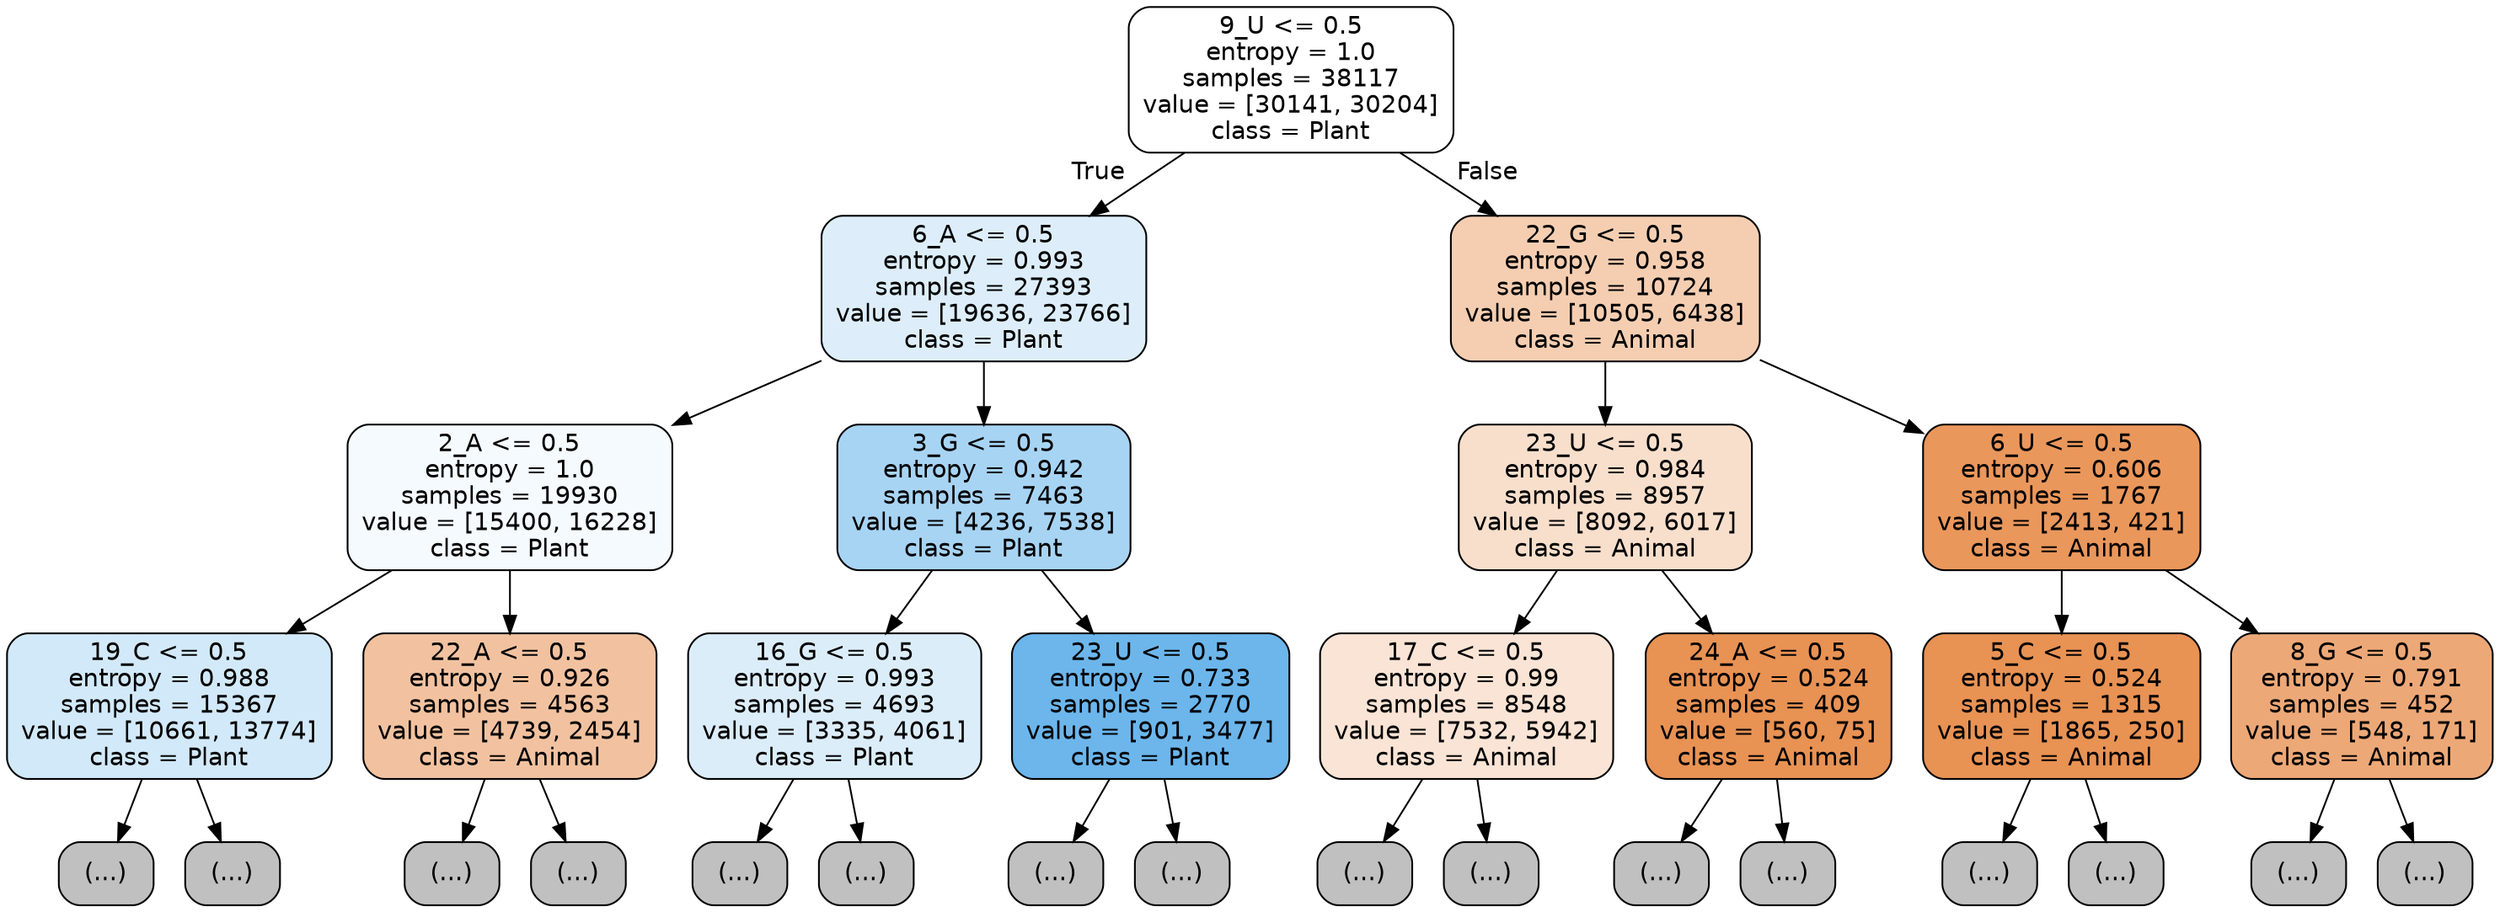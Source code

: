 digraph Tree {
node [shape=box, style="filled, rounded", color="black", fontname="helvetica"] ;
edge [fontname="helvetica"] ;
0 [label="9_U <= 0.5\nentropy = 1.0\nsamples = 38117\nvalue = [30141, 30204]\nclass = Plant", fillcolor="#ffffff"] ;
1 [label="6_A <= 0.5\nentropy = 0.993\nsamples = 27393\nvalue = [19636, 23766]\nclass = Plant", fillcolor="#ddeefa"] ;
0 -> 1 [labeldistance=2.5, labelangle=45, headlabel="True"] ;
2 [label="2_A <= 0.5\nentropy = 1.0\nsamples = 19930\nvalue = [15400, 16228]\nclass = Plant", fillcolor="#f5fafe"] ;
1 -> 2 ;
3 [label="19_C <= 0.5\nentropy = 0.988\nsamples = 15367\nvalue = [10661, 13774]\nclass = Plant", fillcolor="#d2e9f9"] ;
2 -> 3 ;
4 [label="(...)", fillcolor="#C0C0C0"] ;
3 -> 4 ;
5553 [label="(...)", fillcolor="#C0C0C0"] ;
3 -> 5553 ;
7194 [label="22_A <= 0.5\nentropy = 0.926\nsamples = 4563\nvalue = [4739, 2454]\nclass = Animal", fillcolor="#f2c2a0"] ;
2 -> 7194 ;
7195 [label="(...)", fillcolor="#C0C0C0"] ;
7194 -> 7195 ;
9200 [label="(...)", fillcolor="#C0C0C0"] ;
7194 -> 9200 ;
9441 [label="3_G <= 0.5\nentropy = 0.942\nsamples = 7463\nvalue = [4236, 7538]\nclass = Plant", fillcolor="#a8d4f4"] ;
1 -> 9441 ;
9442 [label="16_G <= 0.5\nentropy = 0.993\nsamples = 4693\nvalue = [3335, 4061]\nclass = Plant", fillcolor="#dcedfa"] ;
9441 -> 9442 ;
9443 [label="(...)", fillcolor="#C0C0C0"] ;
9442 -> 9443 ;
10944 [label="(...)", fillcolor="#C0C0C0"] ;
9442 -> 10944 ;
11529 [label="23_U <= 0.5\nentropy = 0.733\nsamples = 2770\nvalue = [901, 3477]\nclass = Plant", fillcolor="#6cb6ec"] ;
9441 -> 11529 ;
11530 [label="(...)", fillcolor="#C0C0C0"] ;
11529 -> 11530 ;
12277 [label="(...)", fillcolor="#C0C0C0"] ;
11529 -> 12277 ;
12316 [label="22_G <= 0.5\nentropy = 0.958\nsamples = 10724\nvalue = [10505, 6438]\nclass = Animal", fillcolor="#f5ceb2"] ;
0 -> 12316 [labeldistance=2.5, labelangle=-45, headlabel="False"] ;
12317 [label="23_U <= 0.5\nentropy = 0.984\nsamples = 8957\nvalue = [8092, 6017]\nclass = Animal", fillcolor="#f8dfcc"] ;
12316 -> 12317 ;
12318 [label="17_C <= 0.5\nentropy = 0.99\nsamples = 8548\nvalue = [7532, 5942]\nclass = Animal", fillcolor="#fae4d5"] ;
12317 -> 12318 ;
12319 [label="(...)", fillcolor="#C0C0C0"] ;
12318 -> 12319 ;
15596 [label="(...)", fillcolor="#C0C0C0"] ;
12318 -> 15596 ;
16485 [label="24_A <= 0.5\nentropy = 0.524\nsamples = 409\nvalue = [560, 75]\nclass = Animal", fillcolor="#e89254"] ;
12317 -> 16485 ;
16486 [label="(...)", fillcolor="#C0C0C0"] ;
16485 -> 16486 ;
16603 [label="(...)", fillcolor="#C0C0C0"] ;
16485 -> 16603 ;
16614 [label="6_U <= 0.5\nentropy = 0.606\nsamples = 1767\nvalue = [2413, 421]\nclass = Animal", fillcolor="#ea975c"] ;
12316 -> 16614 ;
16615 [label="5_C <= 0.5\nentropy = 0.524\nsamples = 1315\nvalue = [1865, 250]\nclass = Animal", fillcolor="#e89254"] ;
16614 -> 16615 ;
16616 [label="(...)", fillcolor="#C0C0C0"] ;
16615 -> 16616 ;
16927 [label="(...)", fillcolor="#C0C0C0"] ;
16615 -> 16927 ;
16994 [label="8_G <= 0.5\nentropy = 0.791\nsamples = 452\nvalue = [548, 171]\nclass = Animal", fillcolor="#eda877"] ;
16614 -> 16994 ;
16995 [label="(...)", fillcolor="#C0C0C0"] ;
16994 -> 16995 ;
17102 [label="(...)", fillcolor="#C0C0C0"] ;
16994 -> 17102 ;
}